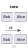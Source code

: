 {
  "sha1": "odl23uk8arxneaor84x82yrv1xn00d1",
  "insertion": {
    "when": "2024-06-04T17:28:39.732Z",
    "user": "plantuml@gmail.com"
  }
}
@startuml
rotate
scale 100*50
footer this is a note
Title toto
Bob -> Alice : ok
footer test
@enduml
